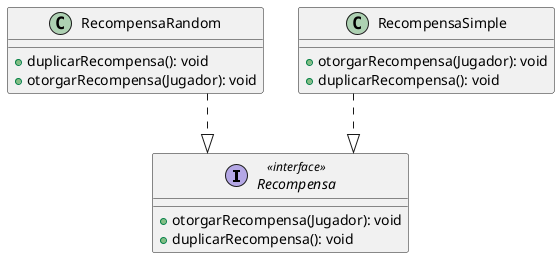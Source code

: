 @startuml
top to bottom direction
skinparam linetype ortho

interface Recompensa << interface >> {
  + otorgarRecompensa(Jugador): void
  + duplicarRecompensa(): void
}
class RecompensaRandom {
  + duplicarRecompensa(): void
  + otorgarRecompensa(Jugador): void
}
class RecompensaSimple {
  + otorgarRecompensa(Jugador): void
  + duplicarRecompensa(): void
}

RecompensaRandom  ..|>  Recompensa
RecompensaSimple  ..|>  Recompensa
@enduml
